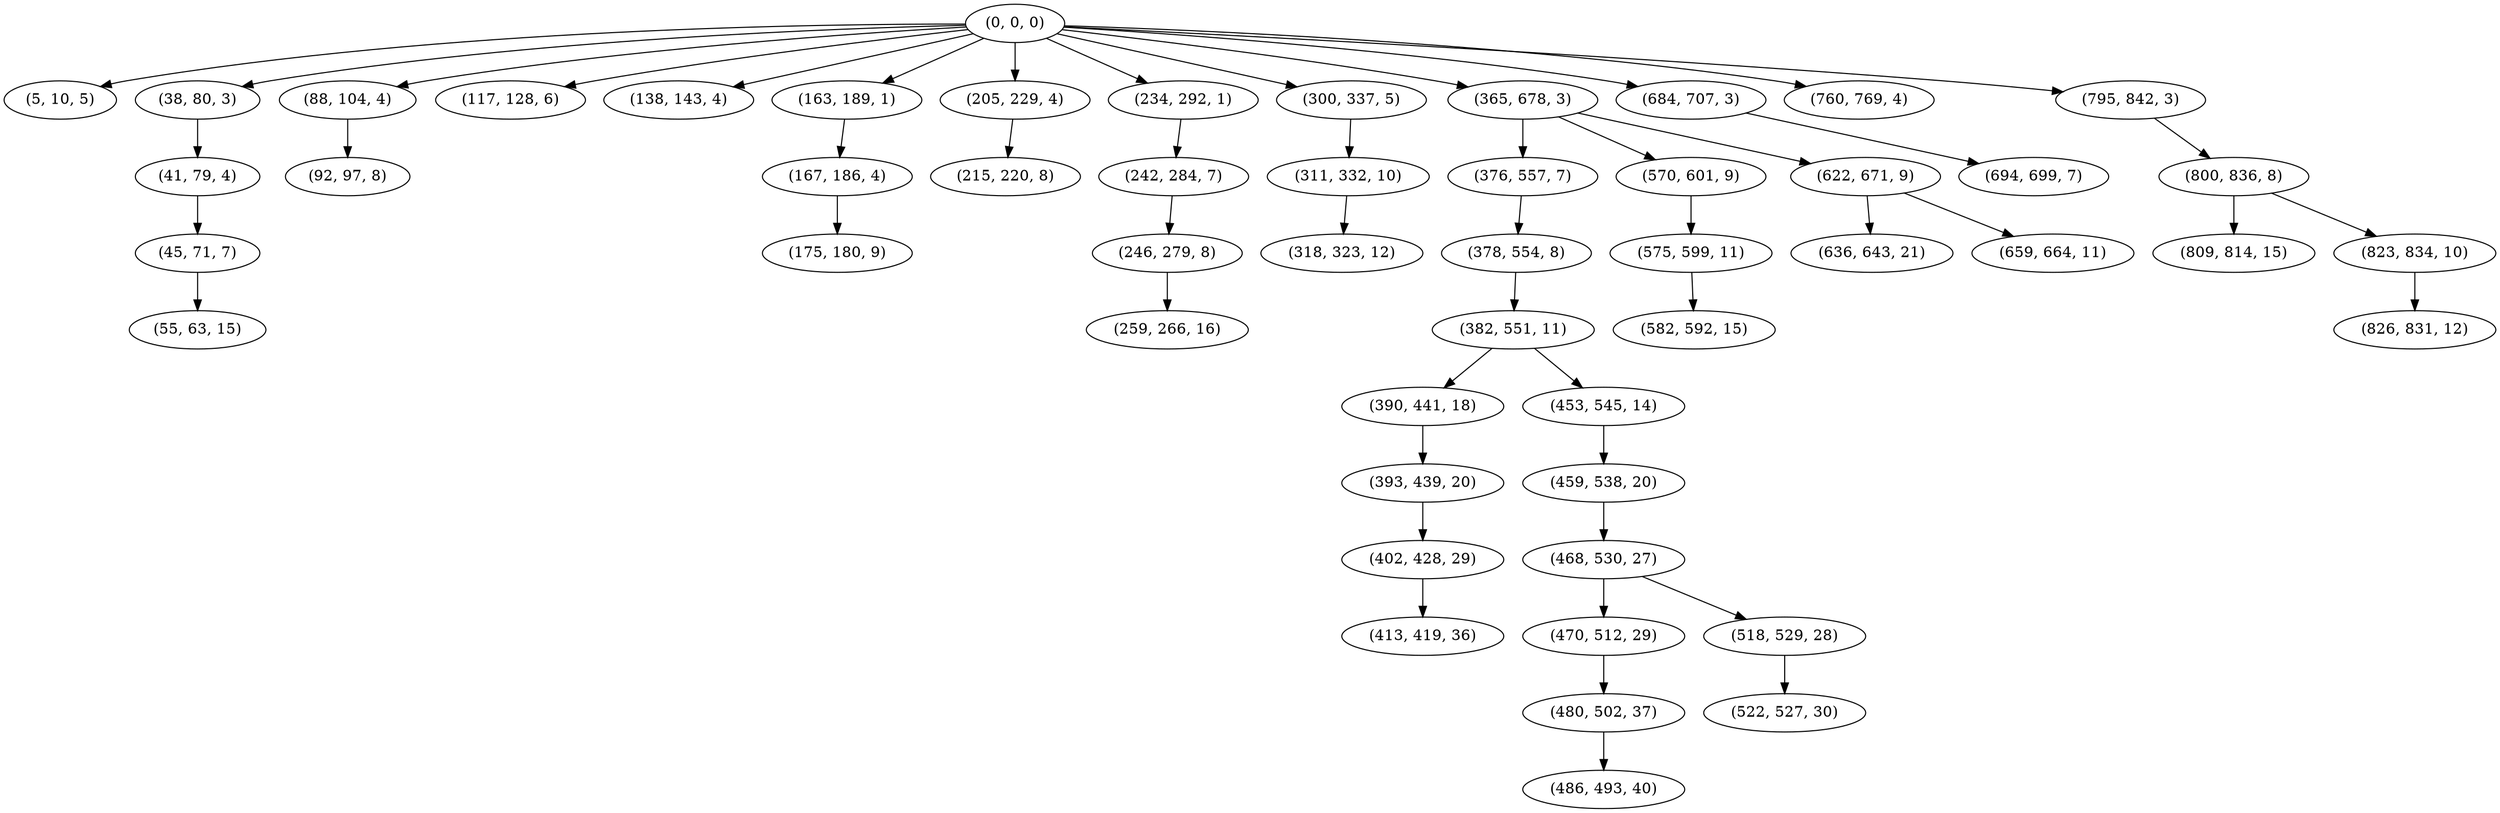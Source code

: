 digraph tree {
    "(0, 0, 0)";
    "(5, 10, 5)";
    "(38, 80, 3)";
    "(41, 79, 4)";
    "(45, 71, 7)";
    "(55, 63, 15)";
    "(88, 104, 4)";
    "(92, 97, 8)";
    "(117, 128, 6)";
    "(138, 143, 4)";
    "(163, 189, 1)";
    "(167, 186, 4)";
    "(175, 180, 9)";
    "(205, 229, 4)";
    "(215, 220, 8)";
    "(234, 292, 1)";
    "(242, 284, 7)";
    "(246, 279, 8)";
    "(259, 266, 16)";
    "(300, 337, 5)";
    "(311, 332, 10)";
    "(318, 323, 12)";
    "(365, 678, 3)";
    "(376, 557, 7)";
    "(378, 554, 8)";
    "(382, 551, 11)";
    "(390, 441, 18)";
    "(393, 439, 20)";
    "(402, 428, 29)";
    "(413, 419, 36)";
    "(453, 545, 14)";
    "(459, 538, 20)";
    "(468, 530, 27)";
    "(470, 512, 29)";
    "(480, 502, 37)";
    "(486, 493, 40)";
    "(518, 529, 28)";
    "(522, 527, 30)";
    "(570, 601, 9)";
    "(575, 599, 11)";
    "(582, 592, 15)";
    "(622, 671, 9)";
    "(636, 643, 21)";
    "(659, 664, 11)";
    "(684, 707, 3)";
    "(694, 699, 7)";
    "(760, 769, 4)";
    "(795, 842, 3)";
    "(800, 836, 8)";
    "(809, 814, 15)";
    "(823, 834, 10)";
    "(826, 831, 12)";
    "(0, 0, 0)" -> "(5, 10, 5)";
    "(0, 0, 0)" -> "(38, 80, 3)";
    "(0, 0, 0)" -> "(88, 104, 4)";
    "(0, 0, 0)" -> "(117, 128, 6)";
    "(0, 0, 0)" -> "(138, 143, 4)";
    "(0, 0, 0)" -> "(163, 189, 1)";
    "(0, 0, 0)" -> "(205, 229, 4)";
    "(0, 0, 0)" -> "(234, 292, 1)";
    "(0, 0, 0)" -> "(300, 337, 5)";
    "(0, 0, 0)" -> "(365, 678, 3)";
    "(0, 0, 0)" -> "(684, 707, 3)";
    "(0, 0, 0)" -> "(760, 769, 4)";
    "(0, 0, 0)" -> "(795, 842, 3)";
    "(38, 80, 3)" -> "(41, 79, 4)";
    "(41, 79, 4)" -> "(45, 71, 7)";
    "(45, 71, 7)" -> "(55, 63, 15)";
    "(88, 104, 4)" -> "(92, 97, 8)";
    "(163, 189, 1)" -> "(167, 186, 4)";
    "(167, 186, 4)" -> "(175, 180, 9)";
    "(205, 229, 4)" -> "(215, 220, 8)";
    "(234, 292, 1)" -> "(242, 284, 7)";
    "(242, 284, 7)" -> "(246, 279, 8)";
    "(246, 279, 8)" -> "(259, 266, 16)";
    "(300, 337, 5)" -> "(311, 332, 10)";
    "(311, 332, 10)" -> "(318, 323, 12)";
    "(365, 678, 3)" -> "(376, 557, 7)";
    "(365, 678, 3)" -> "(570, 601, 9)";
    "(365, 678, 3)" -> "(622, 671, 9)";
    "(376, 557, 7)" -> "(378, 554, 8)";
    "(378, 554, 8)" -> "(382, 551, 11)";
    "(382, 551, 11)" -> "(390, 441, 18)";
    "(382, 551, 11)" -> "(453, 545, 14)";
    "(390, 441, 18)" -> "(393, 439, 20)";
    "(393, 439, 20)" -> "(402, 428, 29)";
    "(402, 428, 29)" -> "(413, 419, 36)";
    "(453, 545, 14)" -> "(459, 538, 20)";
    "(459, 538, 20)" -> "(468, 530, 27)";
    "(468, 530, 27)" -> "(470, 512, 29)";
    "(468, 530, 27)" -> "(518, 529, 28)";
    "(470, 512, 29)" -> "(480, 502, 37)";
    "(480, 502, 37)" -> "(486, 493, 40)";
    "(518, 529, 28)" -> "(522, 527, 30)";
    "(570, 601, 9)" -> "(575, 599, 11)";
    "(575, 599, 11)" -> "(582, 592, 15)";
    "(622, 671, 9)" -> "(636, 643, 21)";
    "(622, 671, 9)" -> "(659, 664, 11)";
    "(684, 707, 3)" -> "(694, 699, 7)";
    "(795, 842, 3)" -> "(800, 836, 8)";
    "(800, 836, 8)" -> "(809, 814, 15)";
    "(800, 836, 8)" -> "(823, 834, 10)";
    "(823, 834, 10)" -> "(826, 831, 12)";
}
